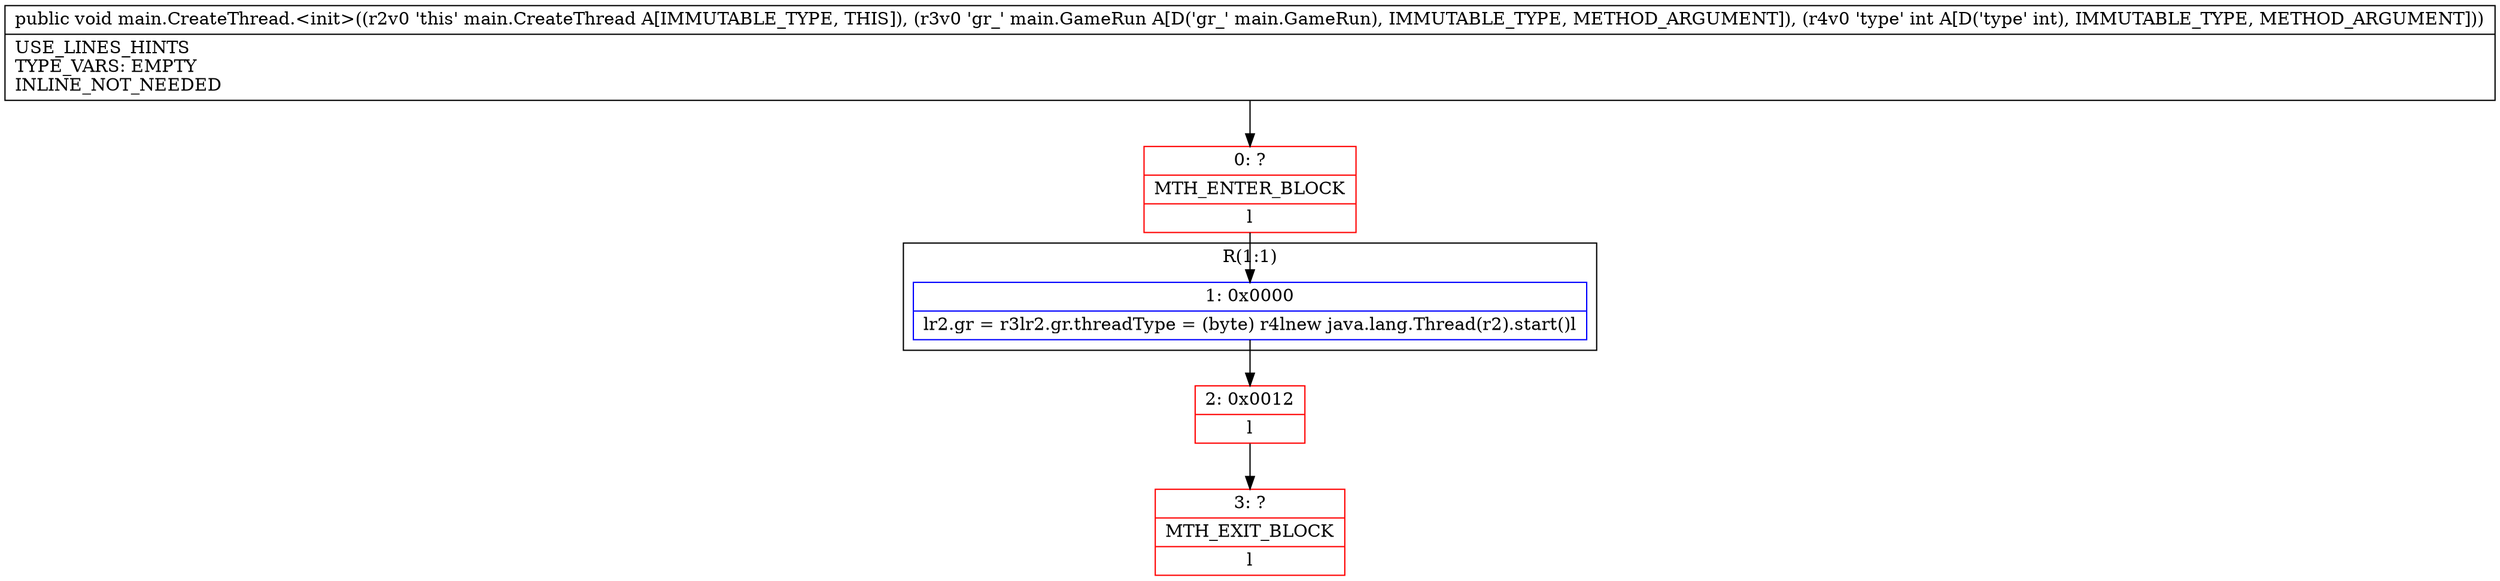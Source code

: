 digraph "CFG formain.CreateThread.\<init\>(Lmain\/GameRun;I)V" {
subgraph cluster_Region_968905166 {
label = "R(1:1)";
node [shape=record,color=blue];
Node_1 [shape=record,label="{1\:\ 0x0000|lr2.gr = r3lr2.gr.threadType = (byte) r4lnew java.lang.Thread(r2).start()l}"];
}
Node_0 [shape=record,color=red,label="{0\:\ ?|MTH_ENTER_BLOCK\l|l}"];
Node_2 [shape=record,color=red,label="{2\:\ 0x0012|l}"];
Node_3 [shape=record,color=red,label="{3\:\ ?|MTH_EXIT_BLOCK\l|l}"];
MethodNode[shape=record,label="{public void main.CreateThread.\<init\>((r2v0 'this' main.CreateThread A[IMMUTABLE_TYPE, THIS]), (r3v0 'gr_' main.GameRun A[D('gr_' main.GameRun), IMMUTABLE_TYPE, METHOD_ARGUMENT]), (r4v0 'type' int A[D('type' int), IMMUTABLE_TYPE, METHOD_ARGUMENT]))  | USE_LINES_HINTS\lTYPE_VARS: EMPTY\lINLINE_NOT_NEEDED\l}"];
MethodNode -> Node_0;
Node_1 -> Node_2;
Node_0 -> Node_1;
Node_2 -> Node_3;
}


